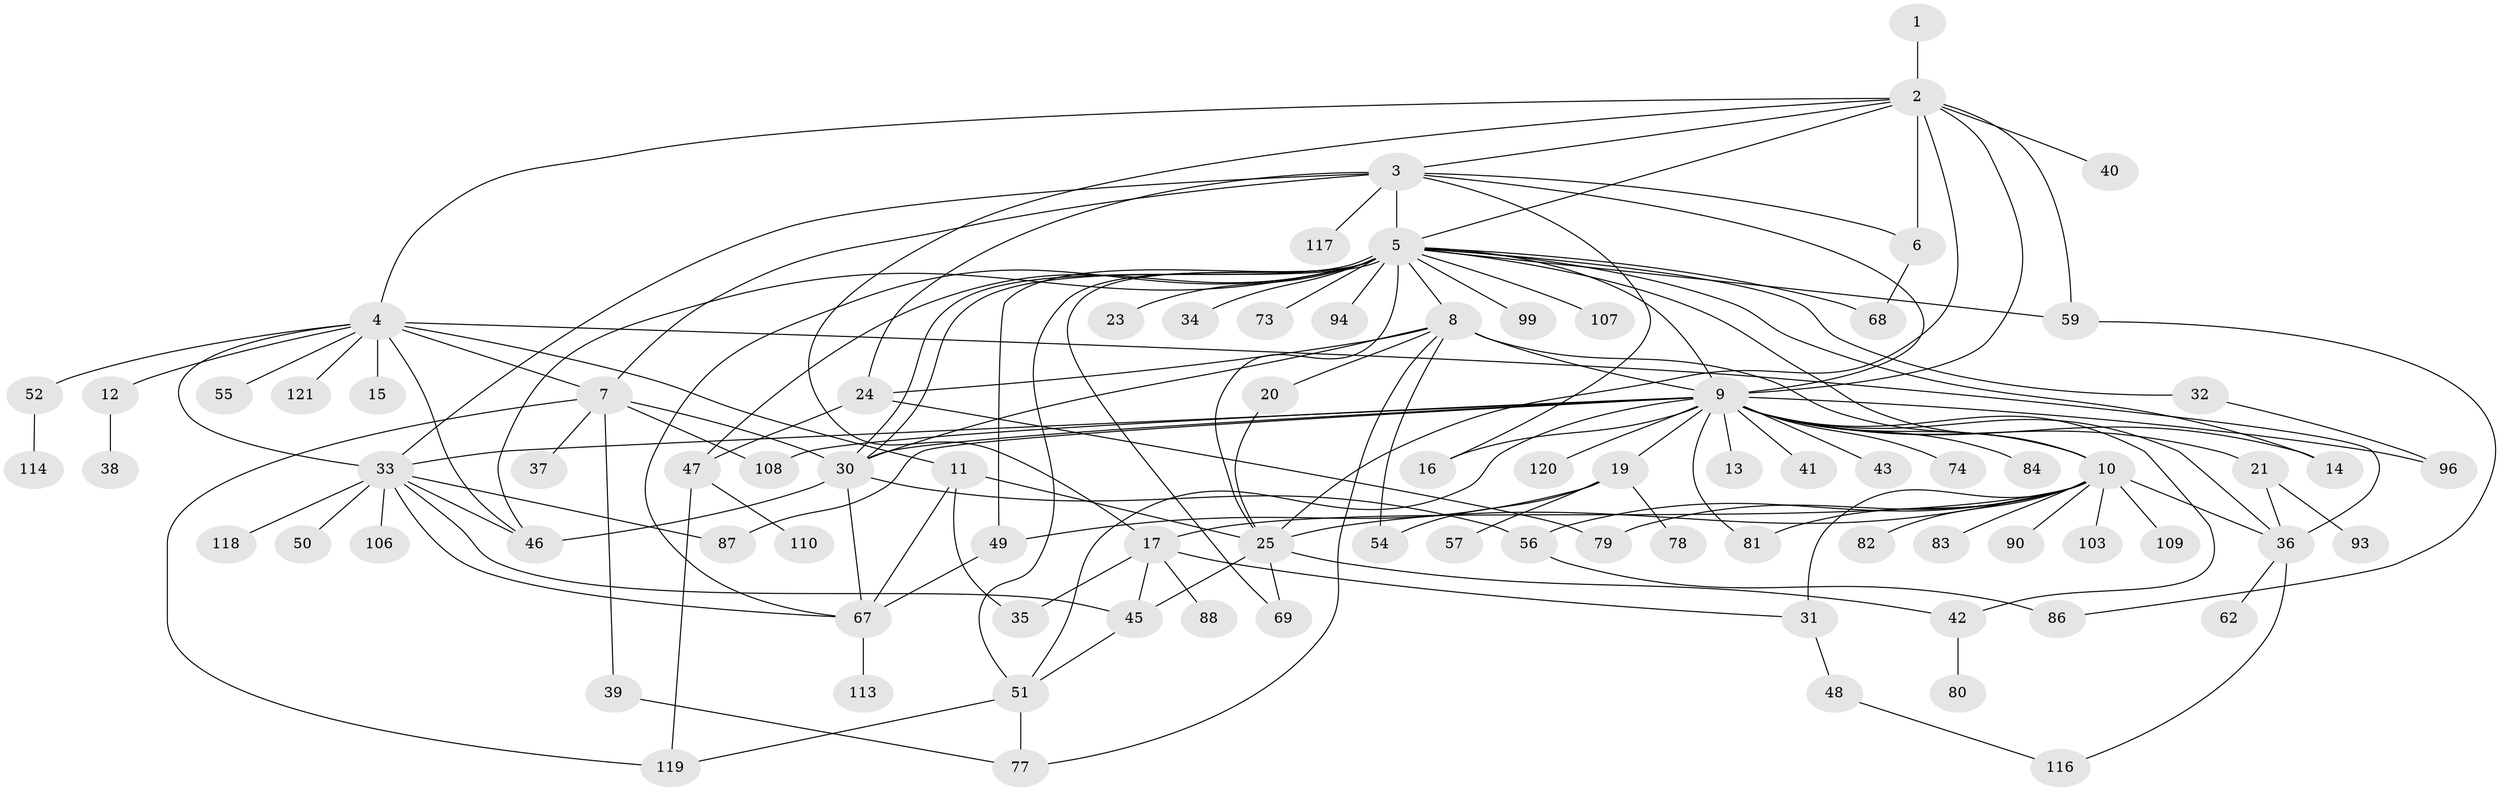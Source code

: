 // Generated by graph-tools (version 1.1) at 2025/23/03/03/25 07:23:51]
// undirected, 86 vertices, 142 edges
graph export_dot {
graph [start="1"]
  node [color=gray90,style=filled];
  1;
  2 [super="+29"];
  3 [super="+27"];
  4 [super="+26"];
  5 [super="+71"];
  6 [super="+18"];
  7 [super="+61"];
  8 [super="+122"];
  9 [super="+85"];
  10 [super="+60"];
  11 [super="+65"];
  12;
  13;
  14;
  15 [super="+72"];
  16 [super="+53"];
  17 [super="+111"];
  19 [super="+28"];
  20 [super="+22"];
  21 [super="+92"];
  23;
  24 [super="+44"];
  25;
  30 [super="+112"];
  31 [super="+101"];
  32;
  33 [super="+66"];
  34;
  35 [super="+58"];
  36;
  37;
  38;
  39;
  40;
  41;
  42 [super="+64"];
  43;
  45 [super="+97"];
  46;
  47 [super="+105"];
  48 [super="+102"];
  49 [super="+70"];
  50;
  51 [super="+75"];
  52;
  54;
  55 [super="+98"];
  56;
  57;
  59 [super="+63"];
  62;
  67 [super="+76"];
  68 [super="+115"];
  69 [super="+91"];
  73;
  74;
  77 [super="+95"];
  78;
  79 [super="+123"];
  80;
  81;
  82;
  83;
  84 [super="+104"];
  86 [super="+89"];
  87;
  88;
  90;
  93;
  94;
  96 [super="+100"];
  99;
  103;
  106;
  107;
  108;
  109;
  110;
  113;
  114;
  116;
  117;
  118;
  119;
  120;
  121;
  1 -- 2;
  2 -- 3;
  2 -- 4;
  2 -- 5;
  2 -- 6;
  2 -- 9;
  2 -- 25;
  2 -- 40;
  2 -- 59;
  2 -- 17;
  3 -- 6;
  3 -- 7;
  3 -- 9;
  3 -- 16;
  3 -- 117;
  3 -- 24;
  3 -- 5;
  3 -- 33;
  4 -- 7;
  4 -- 11;
  4 -- 12;
  4 -- 15;
  4 -- 36;
  4 -- 46;
  4 -- 55;
  4 -- 121;
  4 -- 52;
  4 -- 33;
  5 -- 8;
  5 -- 9;
  5 -- 10;
  5 -- 14;
  5 -- 23;
  5 -- 25;
  5 -- 30;
  5 -- 30;
  5 -- 32;
  5 -- 34;
  5 -- 46;
  5 -- 49;
  5 -- 59 [weight=2];
  5 -- 67;
  5 -- 68;
  5 -- 69;
  5 -- 73;
  5 -- 94;
  5 -- 99;
  5 -- 107;
  5 -- 47;
  5 -- 51;
  6 -- 68;
  7 -- 37;
  7 -- 39;
  7 -- 108;
  7 -- 119;
  7 -- 30;
  8 -- 9;
  8 -- 10;
  8 -- 20;
  8 -- 24;
  8 -- 54;
  8 -- 77;
  8 -- 30;
  9 -- 10;
  9 -- 13;
  9 -- 14;
  9 -- 19;
  9 -- 21;
  9 -- 30;
  9 -- 33;
  9 -- 36;
  9 -- 41;
  9 -- 42;
  9 -- 43;
  9 -- 51;
  9 -- 74;
  9 -- 81;
  9 -- 84;
  9 -- 87;
  9 -- 96;
  9 -- 108;
  9 -- 120;
  9 -- 16;
  10 -- 17;
  10 -- 31;
  10 -- 56;
  10 -- 79;
  10 -- 82;
  10 -- 83;
  10 -- 90;
  10 -- 109;
  10 -- 81;
  10 -- 36;
  10 -- 103;
  10 -- 25;
  11 -- 25;
  11 -- 35;
  11 -- 67;
  12 -- 38;
  17 -- 88;
  17 -- 35;
  17 -- 45;
  17 -- 31;
  19 -- 49;
  19 -- 54;
  19 -- 57;
  19 -- 78;
  20 -- 25;
  21 -- 93;
  21 -- 36;
  24 -- 47;
  24 -- 79;
  25 -- 42;
  25 -- 45;
  25 -- 69;
  30 -- 46;
  30 -- 56;
  30 -- 67;
  31 -- 48;
  32 -- 96;
  33 -- 46;
  33 -- 50;
  33 -- 106;
  33 -- 118;
  33 -- 67;
  33 -- 87;
  33 -- 45;
  36 -- 62;
  36 -- 116;
  39 -- 77;
  42 -- 80;
  45 -- 51;
  47 -- 119;
  47 -- 110;
  48 -- 116;
  49 -- 67;
  51 -- 77;
  51 -- 119;
  52 -- 114;
  56 -- 86;
  59 -- 86;
  67 -- 113;
}
